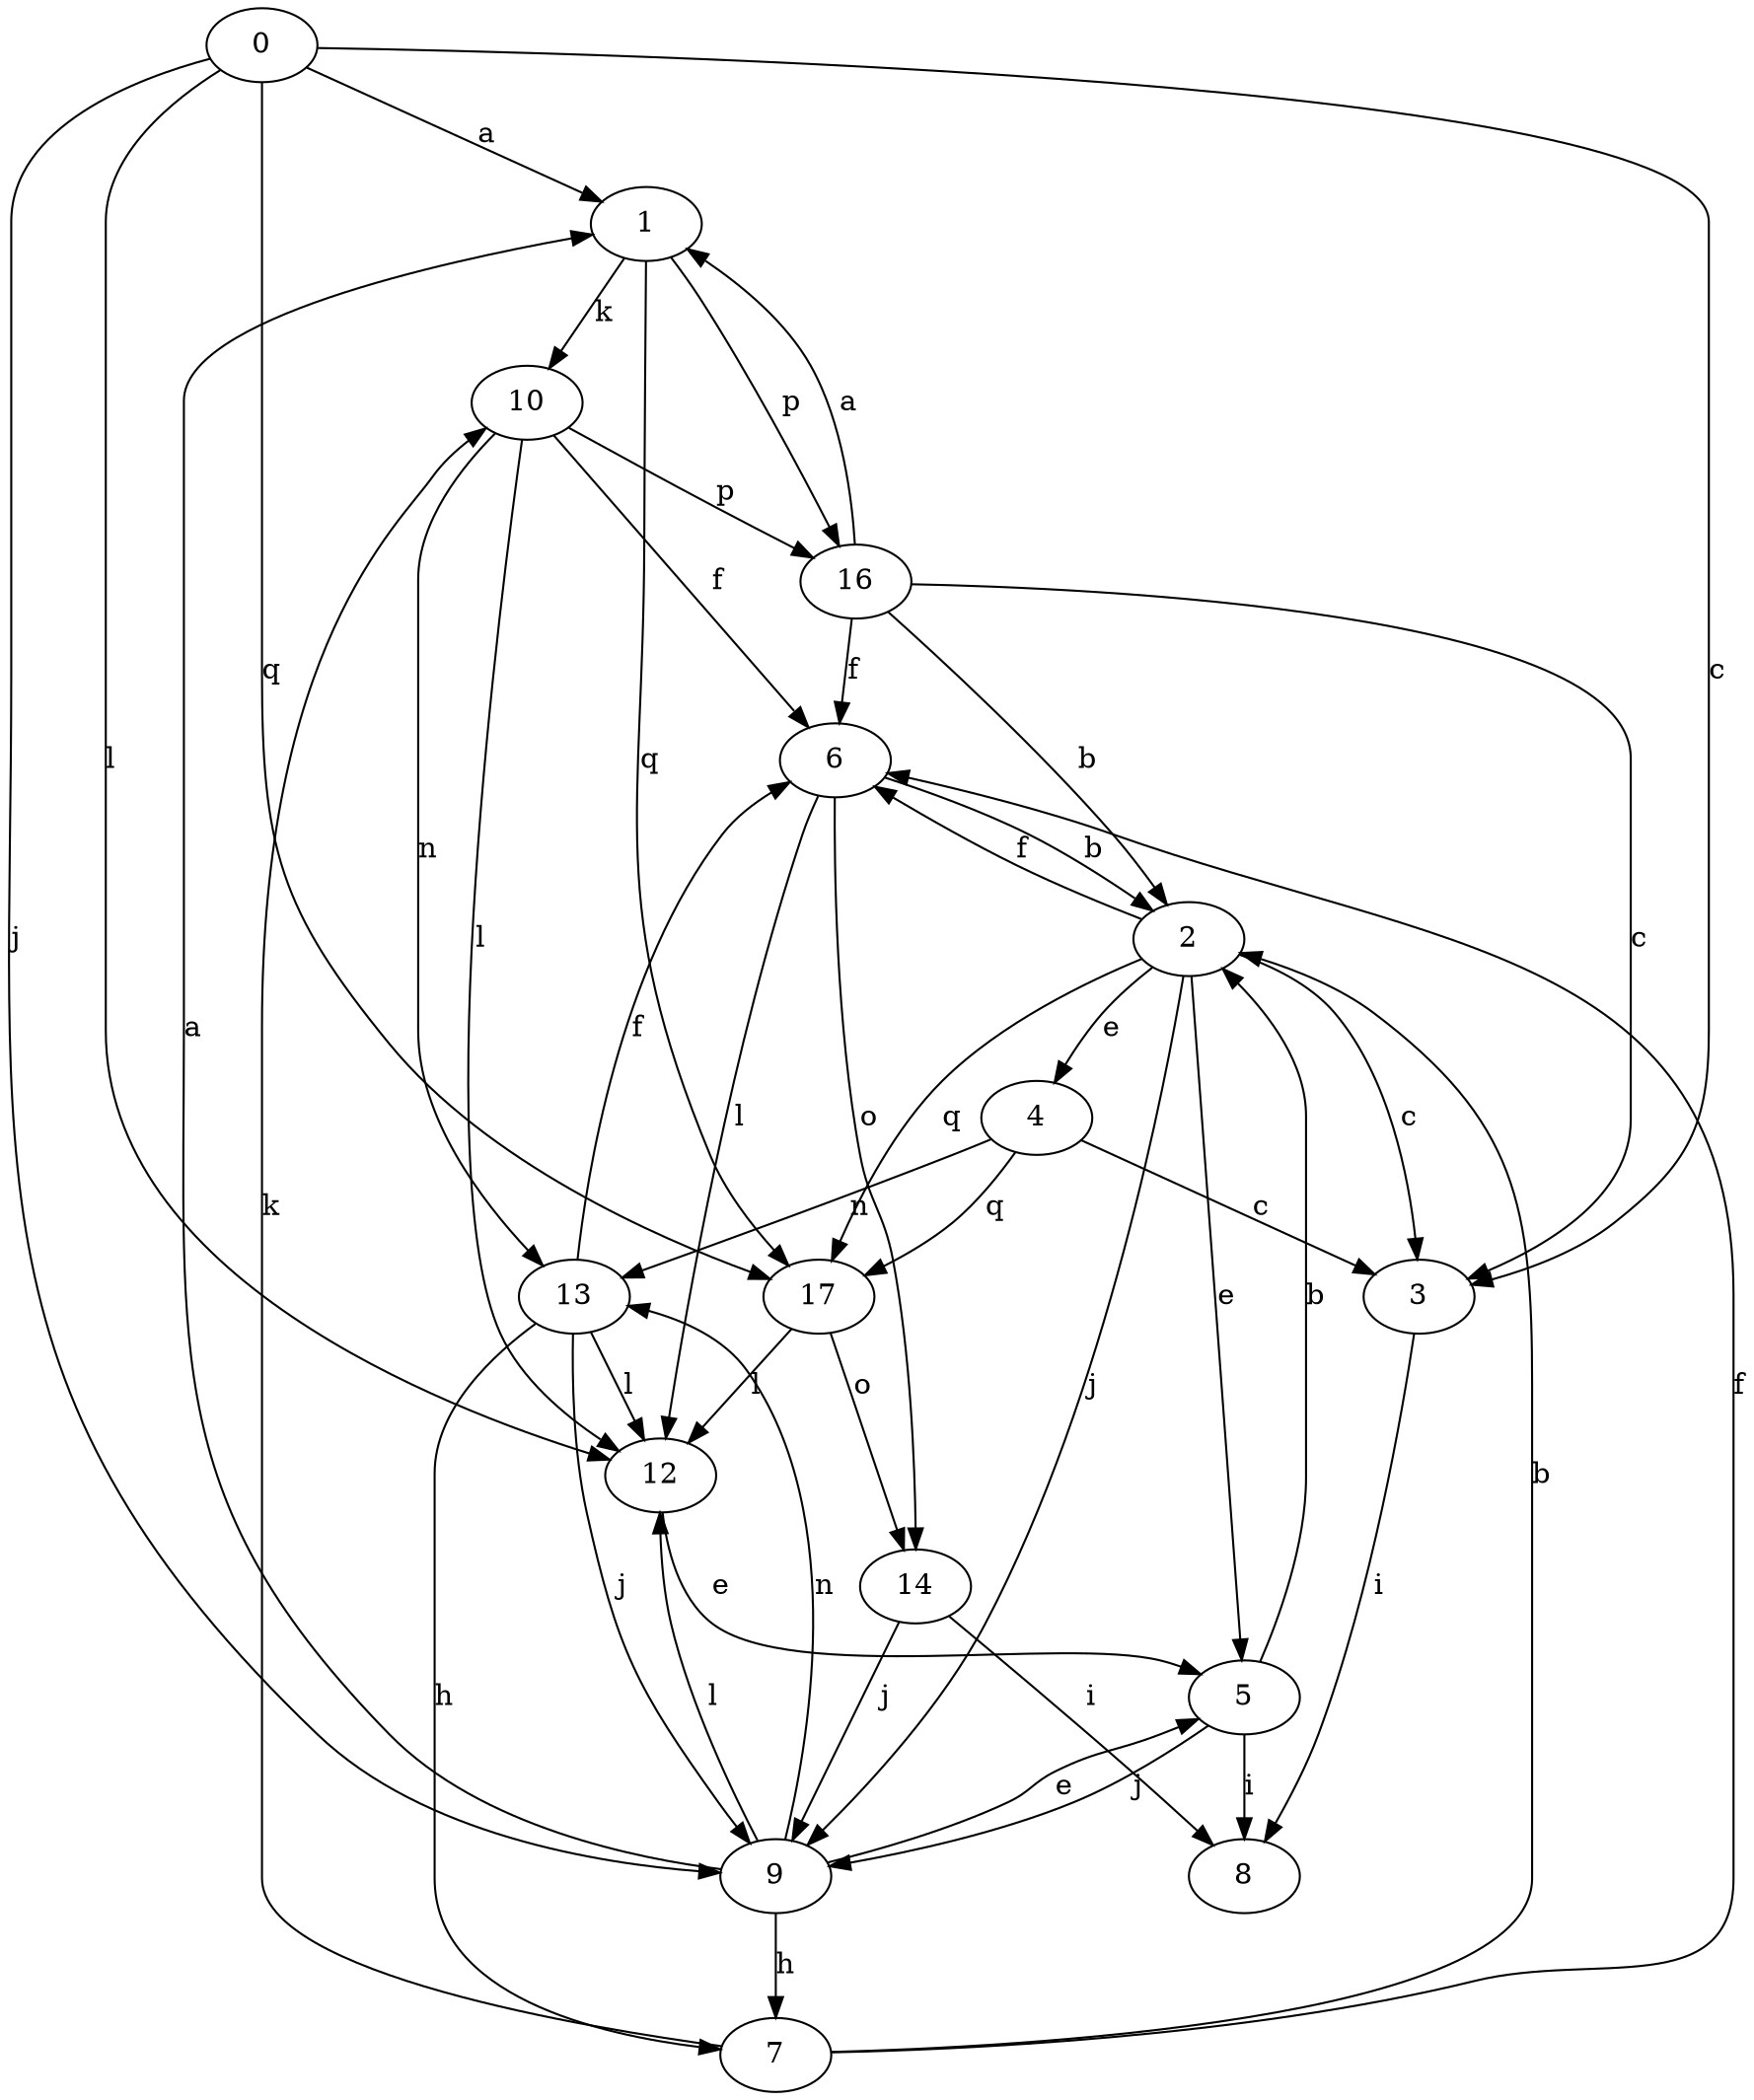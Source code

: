 strict digraph  {
0;
1;
2;
3;
4;
5;
6;
7;
8;
9;
10;
12;
13;
14;
16;
17;
0 -> 1  [label=a];
0 -> 3  [label=c];
0 -> 9  [label=j];
0 -> 12  [label=l];
0 -> 17  [label=q];
1 -> 10  [label=k];
1 -> 16  [label=p];
1 -> 17  [label=q];
2 -> 3  [label=c];
2 -> 4  [label=e];
2 -> 5  [label=e];
2 -> 6  [label=f];
2 -> 9  [label=j];
2 -> 17  [label=q];
3 -> 8  [label=i];
4 -> 3  [label=c];
4 -> 13  [label=n];
4 -> 17  [label=q];
5 -> 2  [label=b];
5 -> 8  [label=i];
5 -> 9  [label=j];
6 -> 2  [label=b];
6 -> 12  [label=l];
6 -> 14  [label=o];
7 -> 2  [label=b];
7 -> 6  [label=f];
7 -> 10  [label=k];
9 -> 1  [label=a];
9 -> 5  [label=e];
9 -> 7  [label=h];
9 -> 12  [label=l];
9 -> 13  [label=n];
10 -> 6  [label=f];
10 -> 12  [label=l];
10 -> 13  [label=n];
10 -> 16  [label=p];
12 -> 5  [label=e];
13 -> 6  [label=f];
13 -> 7  [label=h];
13 -> 9  [label=j];
13 -> 12  [label=l];
14 -> 8  [label=i];
14 -> 9  [label=j];
16 -> 1  [label=a];
16 -> 2  [label=b];
16 -> 3  [label=c];
16 -> 6  [label=f];
17 -> 12  [label=l];
17 -> 14  [label=o];
}
